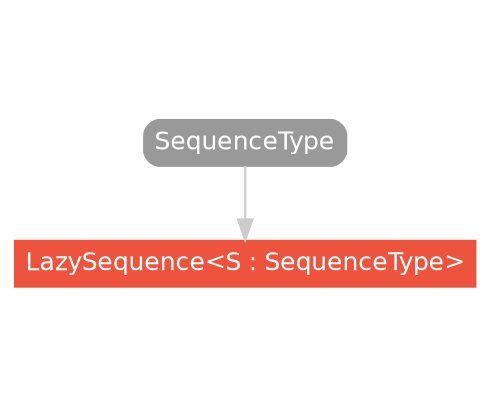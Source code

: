 strict digraph "LazySequence<S : SequenceType> - Type Hierarchy - SwiftDoc.org" {
    pad="0.1,0.8"
    node [shape=box, style="filled,rounded", color="#999999", fillcolor="#999999", fontcolor=white, fontname=Helvetica, fontnames="Helvetica,sansserif", fontsize=12, margin="0.07,0.05", height="0.3"]
    edge [color="#cccccc"]
    "LazySequence<S : SequenceType>" [URL="/type/LazySequence/", style="filled", fillcolor="#ee543d", color="#ee543d"]
    "SequenceType" [URL="/protocol/SequenceType/"]    "SequenceType" -> "LazySequence<S : SequenceType>"
    subgraph Types {
        rank = max; "LazySequence<S : SequenceType>";
    }
}